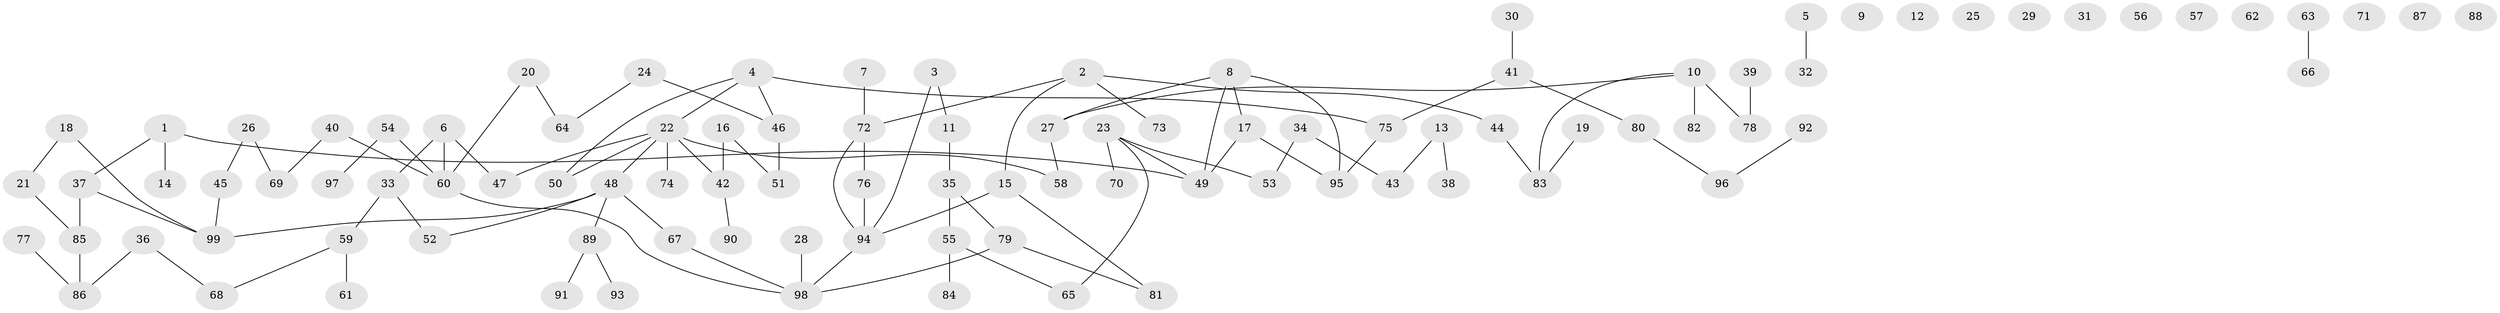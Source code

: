 // Generated by graph-tools (version 1.1) at 2025/00/03/09/25 03:00:54]
// undirected, 99 vertices, 103 edges
graph export_dot {
graph [start="1"]
  node [color=gray90,style=filled];
  1;
  2;
  3;
  4;
  5;
  6;
  7;
  8;
  9;
  10;
  11;
  12;
  13;
  14;
  15;
  16;
  17;
  18;
  19;
  20;
  21;
  22;
  23;
  24;
  25;
  26;
  27;
  28;
  29;
  30;
  31;
  32;
  33;
  34;
  35;
  36;
  37;
  38;
  39;
  40;
  41;
  42;
  43;
  44;
  45;
  46;
  47;
  48;
  49;
  50;
  51;
  52;
  53;
  54;
  55;
  56;
  57;
  58;
  59;
  60;
  61;
  62;
  63;
  64;
  65;
  66;
  67;
  68;
  69;
  70;
  71;
  72;
  73;
  74;
  75;
  76;
  77;
  78;
  79;
  80;
  81;
  82;
  83;
  84;
  85;
  86;
  87;
  88;
  89;
  90;
  91;
  92;
  93;
  94;
  95;
  96;
  97;
  98;
  99;
  1 -- 14;
  1 -- 37;
  1 -- 49;
  2 -- 15;
  2 -- 44;
  2 -- 72;
  2 -- 73;
  3 -- 11;
  3 -- 94;
  4 -- 22;
  4 -- 46;
  4 -- 50;
  4 -- 75;
  5 -- 32;
  6 -- 33;
  6 -- 47;
  6 -- 60;
  7 -- 72;
  8 -- 17;
  8 -- 27;
  8 -- 49;
  8 -- 95;
  10 -- 27;
  10 -- 78;
  10 -- 82;
  10 -- 83;
  11 -- 35;
  13 -- 38;
  13 -- 43;
  15 -- 81;
  15 -- 94;
  16 -- 42;
  16 -- 51;
  17 -- 49;
  17 -- 95;
  18 -- 21;
  18 -- 99;
  19 -- 83;
  20 -- 60;
  20 -- 64;
  21 -- 85;
  22 -- 42;
  22 -- 47;
  22 -- 48;
  22 -- 50;
  22 -- 58;
  22 -- 74;
  23 -- 49;
  23 -- 53;
  23 -- 65;
  23 -- 70;
  24 -- 46;
  24 -- 64;
  26 -- 45;
  26 -- 69;
  27 -- 58;
  28 -- 98;
  30 -- 41;
  33 -- 52;
  33 -- 59;
  34 -- 43;
  34 -- 53;
  35 -- 55;
  35 -- 79;
  36 -- 68;
  36 -- 86;
  37 -- 85;
  37 -- 99;
  39 -- 78;
  40 -- 60;
  40 -- 69;
  41 -- 75;
  41 -- 80;
  42 -- 90;
  44 -- 83;
  45 -- 99;
  46 -- 51;
  48 -- 52;
  48 -- 67;
  48 -- 89;
  48 -- 99;
  54 -- 60;
  54 -- 97;
  55 -- 65;
  55 -- 84;
  59 -- 61;
  59 -- 68;
  60 -- 98;
  63 -- 66;
  67 -- 98;
  72 -- 76;
  72 -- 94;
  75 -- 95;
  76 -- 94;
  77 -- 86;
  79 -- 81;
  79 -- 98;
  80 -- 96;
  85 -- 86;
  89 -- 91;
  89 -- 93;
  92 -- 96;
  94 -- 98;
}

